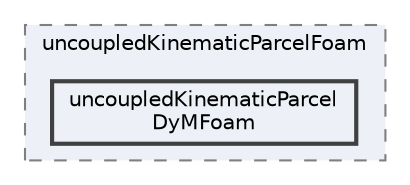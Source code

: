 digraph "applications/solvers/lagrangian/uncoupledKinematicParcelFoam/uncoupledKinematicParcelDyMFoam"
{
 // LATEX_PDF_SIZE
  bgcolor="transparent";
  edge [fontname=Helvetica,fontsize=10,labelfontname=Helvetica,labelfontsize=10];
  node [fontname=Helvetica,fontsize=10,shape=box,height=0.2,width=0.4];
  compound=true
  subgraph clusterdir_b1e29da3ebcb3cec4240e7e3b0e1a4f0 {
    graph [ bgcolor="#edf0f7", pencolor="grey50", label="uncoupledKinematicParcelFoam", fontname=Helvetica,fontsize=10 style="filled,dashed", URL="dir_b1e29da3ebcb3cec4240e7e3b0e1a4f0.html",tooltip=""]
  dir_85b21cfd94cb761586c595aec8c97b7b [label="uncoupledKinematicParcel\lDyMFoam", fillcolor="#edf0f7", color="grey25", style="filled,bold", URL="dir_85b21cfd94cb761586c595aec8c97b7b.html",tooltip=""];
  }
}
